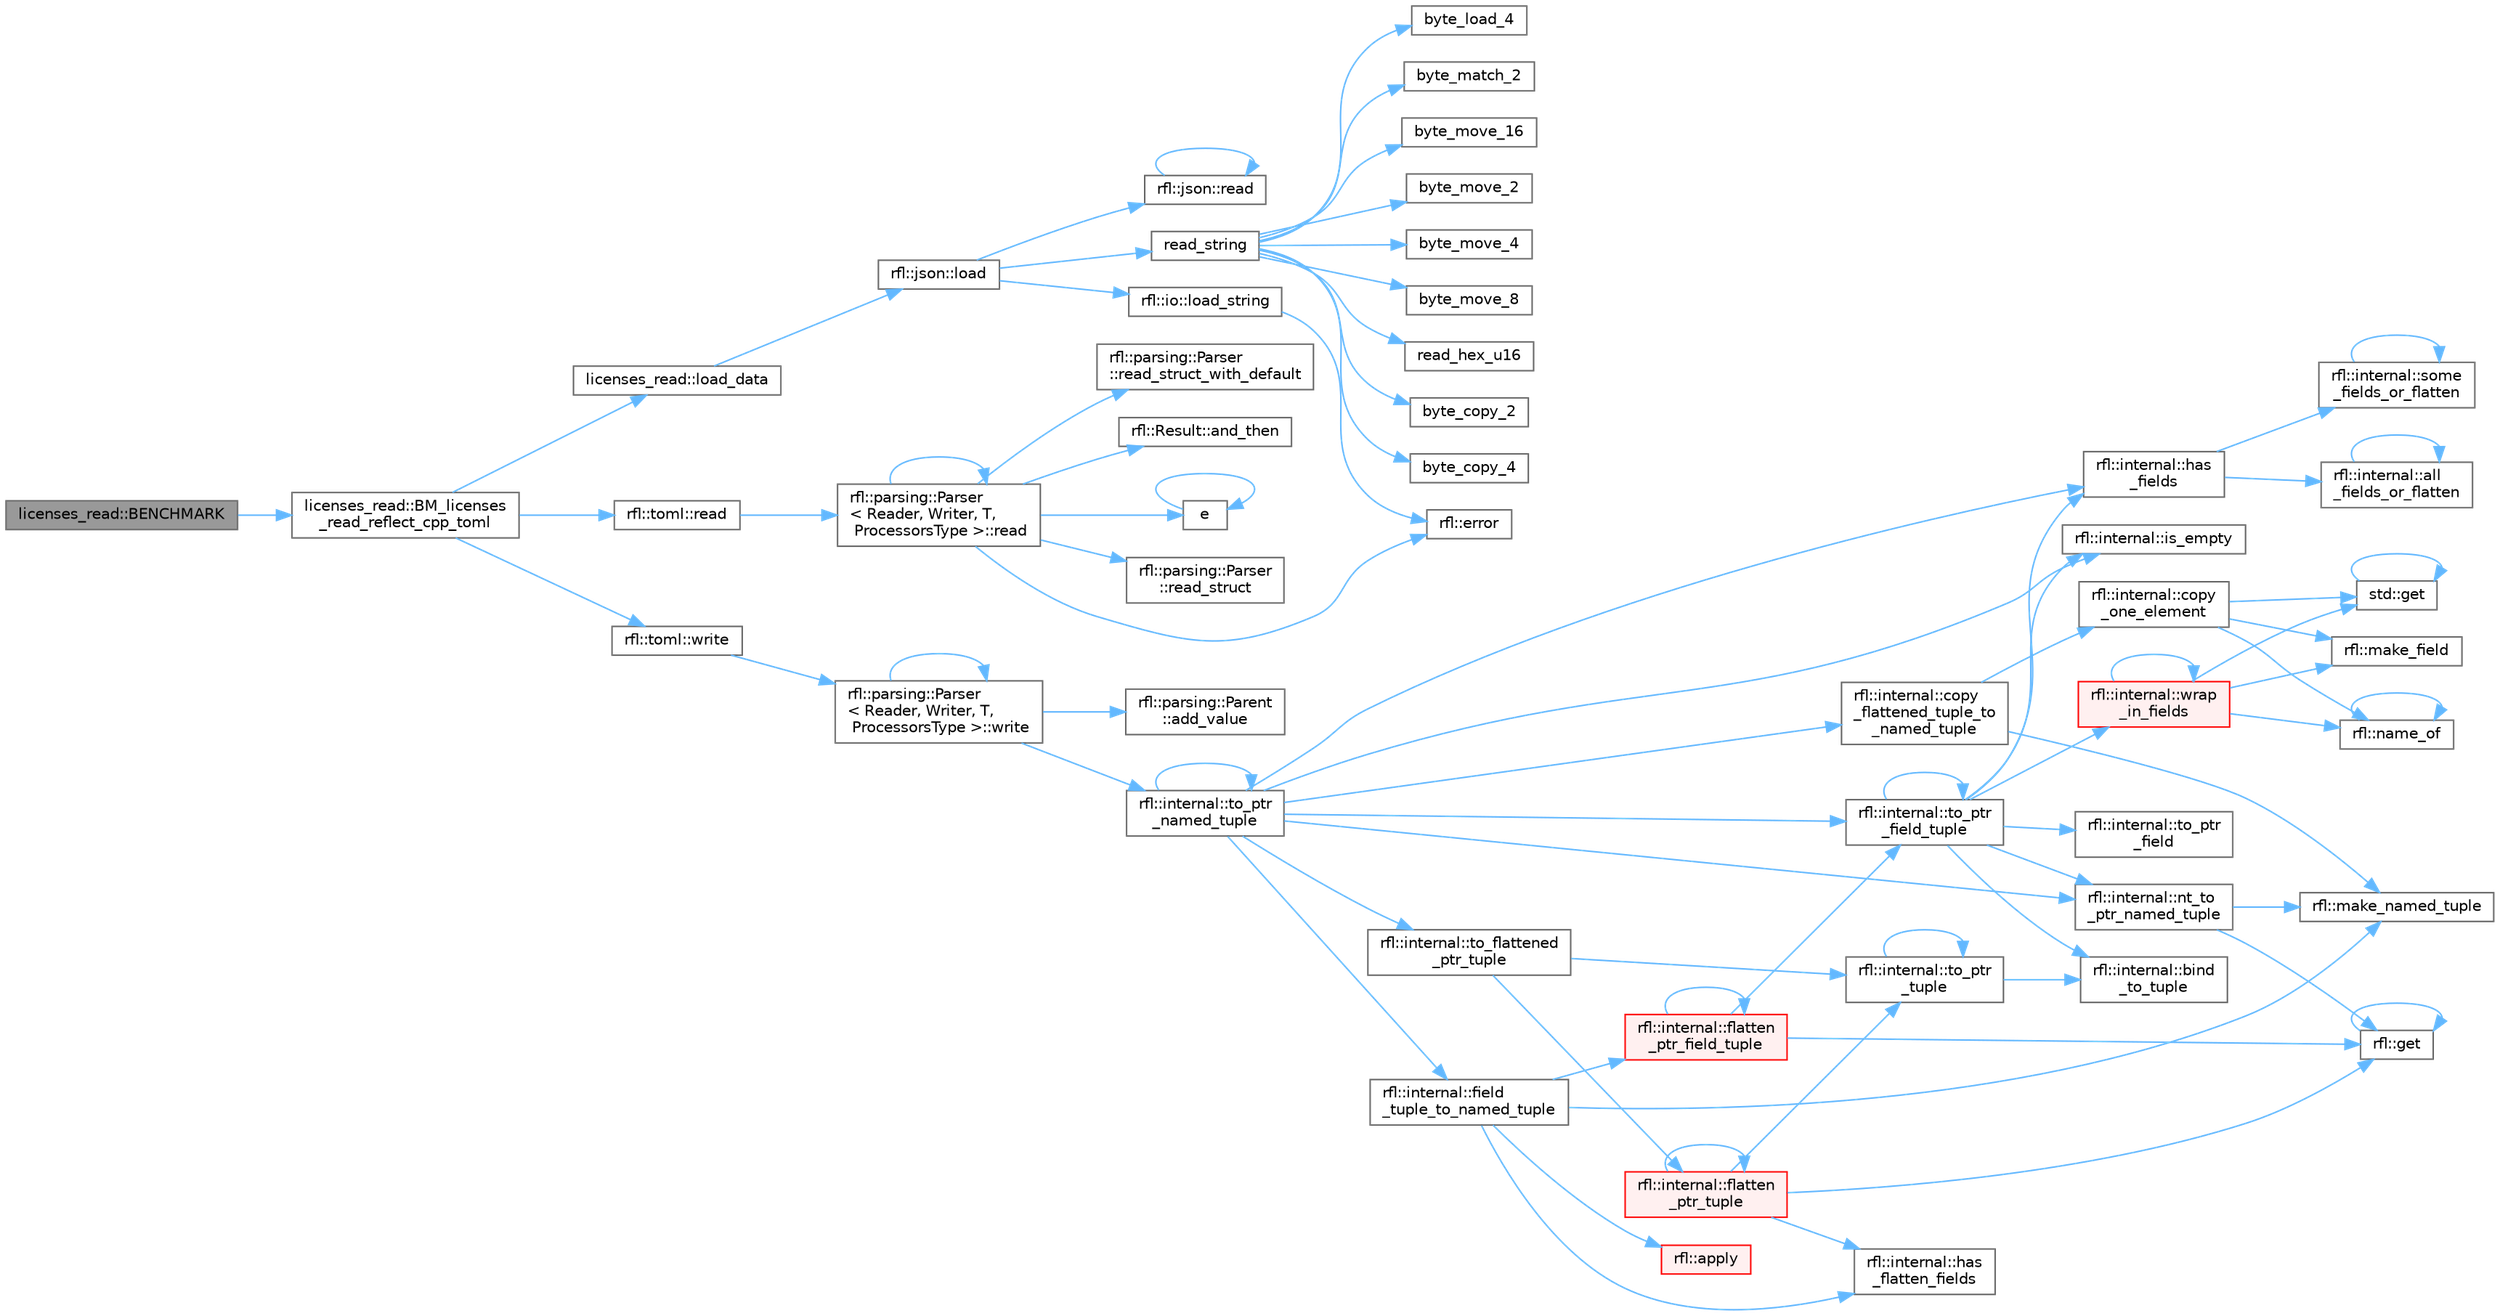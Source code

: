digraph "licenses_read::BENCHMARK"
{
 // LATEX_PDF_SIZE
  bgcolor="transparent";
  edge [fontname=Helvetica,fontsize=10,labelfontname=Helvetica,labelfontsize=10];
  node [fontname=Helvetica,fontsize=10,shape=box,height=0.2,width=0.4];
  rankdir="LR";
  Node1 [id="Node000001",label="licenses_read::BENCHMARK",height=0.2,width=0.4,color="gray40", fillcolor="grey60", style="filled", fontcolor="black",tooltip=" "];
  Node1 -> Node2 [id="edge80_Node000001_Node000002",color="steelblue1",style="solid",tooltip=" "];
  Node2 [id="Node000002",label="licenses_read::BM_licenses\l_read_reflect_cpp_toml",height=0.2,width=0.4,color="grey40", fillcolor="white", style="filled",URL="$namespacelicenses__read.html#a3bf8d5bf485fcfcbdc088d4c93e8a714",tooltip=" "];
  Node2 -> Node3 [id="edge81_Node000002_Node000003",color="steelblue1",style="solid",tooltip=" "];
  Node3 [id="Node000003",label="licenses_read::load_data",height=0.2,width=0.4,color="grey40", fillcolor="white", style="filled",URL="$namespacelicenses__read.html#af29d6978393f941e6149191e1cbbaef9",tooltip=" "];
  Node3 -> Node4 [id="edge82_Node000003_Node000004",color="steelblue1",style="solid",tooltip=" "];
  Node4 [id="Node000004",label="rfl::json::load",height=0.2,width=0.4,color="grey40", fillcolor="white", style="filled",URL="$namespacerfl_1_1json.html#ad44cd984a06c20921fc621d115e17cab",tooltip=" "];
  Node4 -> Node5 [id="edge83_Node000004_Node000005",color="steelblue1",style="solid",tooltip=" "];
  Node5 [id="Node000005",label="rfl::io::load_string",height=0.2,width=0.4,color="grey40", fillcolor="white", style="filled",URL="$namespacerfl_1_1io.html#abef8f6773d8fd7258ba35772521c371a",tooltip=" "];
  Node5 -> Node6 [id="edge84_Node000005_Node000006",color="steelblue1",style="solid",tooltip=" "];
  Node6 [id="Node000006",label="rfl::error",height=0.2,width=0.4,color="grey40", fillcolor="white", style="filled",URL="$namespacerfl.html#a6625864c6c297dfdc3d3c3ee3181dd8c",tooltip="Shorthand for unexpected error."];
  Node4 -> Node7 [id="edge85_Node000004_Node000007",color="steelblue1",style="solid",tooltip=" "];
  Node7 [id="Node000007",label="rfl::json::read",height=0.2,width=0.4,color="grey40", fillcolor="white", style="filled",URL="$namespacerfl_1_1json.html#a905573518eca04a9c269d1bb32de7dd1",tooltip="Parses an object from a JSON var."];
  Node7 -> Node7 [id="edge86_Node000007_Node000007",color="steelblue1",style="solid",tooltip=" "];
  Node4 -> Node8 [id="edge87_Node000004_Node000008",color="steelblue1",style="solid",tooltip=" "];
  Node8 [id="Node000008",label="read_string",height=0.2,width=0.4,color="grey40", fillcolor="white", style="filled",URL="$yyjson_8c.html#a804945ea7ab88a55f6c71afe2ef28508",tooltip=" "];
  Node8 -> Node9 [id="edge88_Node000008_Node000009",color="steelblue1",style="solid",tooltip=" "];
  Node9 [id="Node000009",label="byte_copy_2",height=0.2,width=0.4,color="grey40", fillcolor="white", style="filled",URL="$yyjson_8c.html#ac6a11726824f52b6413a67488f5a3152",tooltip=" "];
  Node8 -> Node10 [id="edge89_Node000008_Node000010",color="steelblue1",style="solid",tooltip=" "];
  Node10 [id="Node000010",label="byte_copy_4",height=0.2,width=0.4,color="grey40", fillcolor="white", style="filled",URL="$yyjson_8c.html#a98219967baeab34ab615b4ccda0df146",tooltip=" "];
  Node8 -> Node11 [id="edge90_Node000008_Node000011",color="steelblue1",style="solid",tooltip=" "];
  Node11 [id="Node000011",label="byte_load_4",height=0.2,width=0.4,color="grey40", fillcolor="white", style="filled",URL="$yyjson_8c.html#a87c460a03bebacd0dcdad97440488c2b",tooltip=" "];
  Node8 -> Node12 [id="edge91_Node000008_Node000012",color="steelblue1",style="solid",tooltip=" "];
  Node12 [id="Node000012",label="byte_match_2",height=0.2,width=0.4,color="grey40", fillcolor="white", style="filled",URL="$yyjson_8c.html#a3a0b543ccc96758e3d9632773ab82632",tooltip=" "];
  Node8 -> Node13 [id="edge92_Node000008_Node000013",color="steelblue1",style="solid",tooltip=" "];
  Node13 [id="Node000013",label="byte_move_16",height=0.2,width=0.4,color="grey40", fillcolor="white", style="filled",URL="$yyjson_8c.html#a133d71145abef5ab727e5d3bc7d7d3cc",tooltip=" "];
  Node8 -> Node14 [id="edge93_Node000008_Node000014",color="steelblue1",style="solid",tooltip=" "];
  Node14 [id="Node000014",label="byte_move_2",height=0.2,width=0.4,color="grey40", fillcolor="white", style="filled",URL="$yyjson_8c.html#a937b93922fffb9ba4853a8c20954aa5b",tooltip=" "];
  Node8 -> Node15 [id="edge94_Node000008_Node000015",color="steelblue1",style="solid",tooltip=" "];
  Node15 [id="Node000015",label="byte_move_4",height=0.2,width=0.4,color="grey40", fillcolor="white", style="filled",URL="$yyjson_8c.html#aa5ca17990694a6718874be6817b38ed4",tooltip=" "];
  Node8 -> Node16 [id="edge95_Node000008_Node000016",color="steelblue1",style="solid",tooltip=" "];
  Node16 [id="Node000016",label="byte_move_8",height=0.2,width=0.4,color="grey40", fillcolor="white", style="filled",URL="$yyjson_8c.html#a358fd32f651a73a41814fb2229dae049",tooltip=" "];
  Node8 -> Node17 [id="edge96_Node000008_Node000017",color="steelblue1",style="solid",tooltip=" "];
  Node17 [id="Node000017",label="read_hex_u16",height=0.2,width=0.4,color="grey40", fillcolor="white", style="filled",URL="$yyjson_8c.html#add45e53bf46ccf2467cc535d9bd89717",tooltip=" "];
  Node2 -> Node18 [id="edge97_Node000002_Node000018",color="steelblue1",style="solid",tooltip=" "];
  Node18 [id="Node000018",label="rfl::toml::read",height=0.2,width=0.4,color="grey40", fillcolor="white", style="filled",URL="$namespacerfl_1_1toml.html#a1739d57c7abd0bf263bad5ce5c1ac0da",tooltip="Parses an object from a TOML var."];
  Node18 -> Node19 [id="edge98_Node000018_Node000019",color="steelblue1",style="solid",tooltip=" "];
  Node19 [id="Node000019",label="rfl::parsing::Parser\l\< Reader, Writer, T,\l ProcessorsType \>::read",height=0.2,width=0.4,color="grey40", fillcolor="white", style="filled",URL="$structrfl_1_1parsing_1_1_parser.html#a905ccbbb3adb81bb18d9109df6613b72",tooltip=" "];
  Node19 -> Node20 [id="edge99_Node000019_Node000020",color="steelblue1",style="solid",tooltip=" "];
  Node20 [id="Node000020",label="rfl::Result::and_then",height=0.2,width=0.4,color="grey40", fillcolor="white", style="filled",URL="$classrfl_1_1_result.html#a07f85d248f21a1dad5eb12ae179d4df7",tooltip="Monadic operation - F must be a function of type T -> Result."];
  Node19 -> Node21 [id="edge100_Node000019_Node000021",color="steelblue1",style="solid",tooltip=" "];
  Node21 [id="Node000021",label="e",height=0.2,width=0.4,color="grey40", fillcolor="white", style="filled",URL="$_cwise__array__power__array_8cpp.html#a9cb86ff854760bf91a154f2724a9101d",tooltip=" "];
  Node21 -> Node21 [id="edge101_Node000021_Node000021",color="steelblue1",style="solid",tooltip=" "];
  Node19 -> Node6 [id="edge102_Node000019_Node000006",color="steelblue1",style="solid",tooltip=" "];
  Node19 -> Node19 [id="edge103_Node000019_Node000019",color="steelblue1",style="solid",tooltip=" "];
  Node19 -> Node22 [id="edge104_Node000019_Node000022",color="steelblue1",style="solid",tooltip=" "];
  Node22 [id="Node000022",label="rfl::parsing::Parser\l::read_struct",height=0.2,width=0.4,color="grey40", fillcolor="white", style="filled",URL="$structrfl_1_1parsing_1_1_parser.html#ac6a7fd1d9f65a3b40ea36017cec2fa2e",tooltip=" "];
  Node19 -> Node23 [id="edge105_Node000019_Node000023",color="steelblue1",style="solid",tooltip=" "];
  Node23 [id="Node000023",label="rfl::parsing::Parser\l::read_struct_with_default",height=0.2,width=0.4,color="grey40", fillcolor="white", style="filled",URL="$structrfl_1_1parsing_1_1_parser.html#a8f8dadc93b26e4bb35eb14e6d722aae7",tooltip=" "];
  Node2 -> Node24 [id="edge106_Node000002_Node000024",color="steelblue1",style="solid",tooltip=" "];
  Node24 [id="Node000024",label="rfl::toml::write",height=0.2,width=0.4,color="grey40", fillcolor="white", style="filled",URL="$namespacerfl_1_1toml.html#ac8fb8467129862f01e1312fef7176e0c",tooltip="Returns a TOML string."];
  Node24 -> Node25 [id="edge107_Node000024_Node000025",color="steelblue1",style="solid",tooltip=" "];
  Node25 [id="Node000025",label="rfl::parsing::Parser\l\< Reader, Writer, T,\l ProcessorsType \>::write",height=0.2,width=0.4,color="grey40", fillcolor="white", style="filled",URL="$structrfl_1_1parsing_1_1_parser.html#a16aeefd727355e095bfd19d6c69d3238",tooltip=" "];
  Node25 -> Node26 [id="edge108_Node000025_Node000026",color="steelblue1",style="solid",tooltip=" "];
  Node26 [id="Node000026",label="rfl::parsing::Parent\l::add_value",height=0.2,width=0.4,color="grey40", fillcolor="white", style="filled",URL="$structrfl_1_1parsing_1_1_parent.html#a8f7ebd2389ae6ec315a0e37bd66de63f",tooltip=" "];
  Node25 -> Node27 [id="edge109_Node000025_Node000027",color="steelblue1",style="solid",tooltip=" "];
  Node27 [id="Node000027",label="rfl::internal::to_ptr\l_named_tuple",height=0.2,width=0.4,color="grey40", fillcolor="white", style="filled",URL="$namespacerfl_1_1internal.html#a19594a7d66a271a8f893f2170217e299",tooltip=" "];
  Node27 -> Node28 [id="edge110_Node000027_Node000028",color="steelblue1",style="solid",tooltip=" "];
  Node28 [id="Node000028",label="rfl::internal::copy\l_flattened_tuple_to\l_named_tuple",height=0.2,width=0.4,color="grey40", fillcolor="white", style="filled",URL="$namespacerfl_1_1internal.html#aa4d84e91c691523bdf3dbf8832cba64c",tooltip=" "];
  Node28 -> Node29 [id="edge111_Node000028_Node000029",color="steelblue1",style="solid",tooltip=" "];
  Node29 [id="Node000029",label="rfl::internal::copy\l_one_element",height=0.2,width=0.4,color="grey40", fillcolor="white", style="filled",URL="$namespacerfl_1_1internal.html#a8a566443d85dd9fc0f2e6e4ae131ed55",tooltip=" "];
  Node29 -> Node30 [id="edge112_Node000029_Node000030",color="steelblue1",style="solid",tooltip=" "];
  Node30 [id="Node000030",label="std::get",height=0.2,width=0.4,color="grey40", fillcolor="white", style="filled",URL="$namespacestd.html#aae41d8280b7ccc3f0e0a0be2dab21c8f",tooltip="Gets an element by index."];
  Node30 -> Node30 [id="edge113_Node000030_Node000030",color="steelblue1",style="solid",tooltip=" "];
  Node29 -> Node31 [id="edge114_Node000029_Node000031",color="steelblue1",style="solid",tooltip=" "];
  Node31 [id="Node000031",label="rfl::make_field",height=0.2,width=0.4,color="grey40", fillcolor="white", style="filled",URL="$namespacerfl.html#afb5f68a22d5b6a42a5b4477c35559ce9",tooltip=" "];
  Node29 -> Node32 [id="edge115_Node000029_Node000032",color="steelblue1",style="solid",tooltip=" "];
  Node32 [id="Node000032",label="rfl::name_of",height=0.2,width=0.4,color="grey40", fillcolor="white", style="filled",URL="$namespacerfl.html#a90efd0c5575582354c25333fa30a8013",tooltip="Helper function to retrieve a name at compile time."];
  Node32 -> Node32 [id="edge116_Node000032_Node000032",color="steelblue1",style="solid",tooltip=" "];
  Node28 -> Node33 [id="edge117_Node000028_Node000033",color="steelblue1",style="solid",tooltip=" "];
  Node33 [id="Node000033",label="rfl::make_named_tuple",height=0.2,width=0.4,color="grey40", fillcolor="white", style="filled",URL="$namespacerfl.html#a19523aa875e6c36af474a97f28ed4002",tooltip="Explicit overload for creating empty named tuples."];
  Node27 -> Node34 [id="edge118_Node000027_Node000034",color="steelblue1",style="solid",tooltip=" "];
  Node34 [id="Node000034",label="rfl::internal::field\l_tuple_to_named_tuple",height=0.2,width=0.4,color="grey40", fillcolor="white", style="filled",URL="$namespacerfl_1_1internal.html#a923e1c7faefca7c7af6ec3d7aecccba0",tooltip=" "];
  Node34 -> Node35 [id="edge119_Node000034_Node000035",color="steelblue1",style="solid",tooltip=" "];
  Node35 [id="Node000035",label="rfl::apply",height=0.2,width=0.4,color="red", fillcolor="#FFF0F0", style="filled",URL="$namespacerfl.html#aaa94742afd7fde0d6d6cc59ae6d92989",tooltip=" "];
  Node34 -> Node38 [id="edge120_Node000034_Node000038",color="steelblue1",style="solid",tooltip=" "];
  Node38 [id="Node000038",label="rfl::internal::flatten\l_ptr_field_tuple",height=0.2,width=0.4,color="red", fillcolor="#FFF0F0", style="filled",URL="$namespacerfl_1_1internal.html#ae729ffba37ab19a6426f80c6ef26e2d6",tooltip=" "];
  Node38 -> Node38 [id="edge121_Node000038_Node000038",color="steelblue1",style="solid",tooltip=" "];
  Node38 -> Node37 [id="edge122_Node000038_Node000037",color="steelblue1",style="solid",tooltip=" "];
  Node37 [id="Node000037",label="rfl::get",height=0.2,width=0.4,color="grey40", fillcolor="white", style="filled",URL="$namespacerfl.html#ac379420409251e5a3c0bea4a701daf0a",tooltip="Gets a field by index."];
  Node37 -> Node37 [id="edge123_Node000037_Node000037",color="steelblue1",style="solid",tooltip=" "];
  Node38 -> Node40 [id="edge124_Node000038_Node000040",color="steelblue1",style="solid",tooltip=" "];
  Node40 [id="Node000040",label="rfl::internal::to_ptr\l_field_tuple",height=0.2,width=0.4,color="grey40", fillcolor="white", style="filled",URL="$namespacerfl_1_1internal.html#a4c5ce682ef0d85a0edc5fc36074815d2",tooltip=" "];
  Node40 -> Node41 [id="edge125_Node000040_Node000041",color="steelblue1",style="solid",tooltip=" "];
  Node41 [id="Node000041",label="rfl::internal::bind\l_to_tuple",height=0.2,width=0.4,color="grey40", fillcolor="white", style="filled",URL="$namespacerfl_1_1internal.html#aaccfbbd07ded0a84498cea052cb3d443",tooltip=" "];
  Node40 -> Node42 [id="edge126_Node000040_Node000042",color="steelblue1",style="solid",tooltip=" "];
  Node42 [id="Node000042",label="rfl::internal::has\l_fields",height=0.2,width=0.4,color="grey40", fillcolor="white", style="filled",URL="$namespacerfl_1_1internal.html#a4bf6ff2224c907a5df21f524e650fd17",tooltip=" "];
  Node42 -> Node43 [id="edge127_Node000042_Node000043",color="steelblue1",style="solid",tooltip=" "];
  Node43 [id="Node000043",label="rfl::internal::all\l_fields_or_flatten",height=0.2,width=0.4,color="grey40", fillcolor="white", style="filled",URL="$namespacerfl_1_1internal.html#a012b9c8f5d6103eb084598eca9f9f631",tooltip=" "];
  Node43 -> Node43 [id="edge128_Node000043_Node000043",color="steelblue1",style="solid",tooltip=" "];
  Node42 -> Node44 [id="edge129_Node000042_Node000044",color="steelblue1",style="solid",tooltip=" "];
  Node44 [id="Node000044",label="rfl::internal::some\l_fields_or_flatten",height=0.2,width=0.4,color="grey40", fillcolor="white", style="filled",URL="$namespacerfl_1_1internal.html#a71c929c1a514d827549eb15d4355de92",tooltip=" "];
  Node44 -> Node44 [id="edge130_Node000044_Node000044",color="steelblue1",style="solid",tooltip=" "];
  Node40 -> Node45 [id="edge131_Node000040_Node000045",color="steelblue1",style="solid",tooltip=" "];
  Node45 [id="Node000045",label="rfl::internal::is_empty",height=0.2,width=0.4,color="grey40", fillcolor="white", style="filled",URL="$namespacerfl_1_1internal.html#a818161434e9e7892d403a7c92d7268fe",tooltip=" "];
  Node40 -> Node46 [id="edge132_Node000040_Node000046",color="steelblue1",style="solid",tooltip=" "];
  Node46 [id="Node000046",label="rfl::internal::nt_to\l_ptr_named_tuple",height=0.2,width=0.4,color="grey40", fillcolor="white", style="filled",URL="$namespacerfl_1_1internal.html#a444ef522c6d66572aa5cd3ccde829885",tooltip=" "];
  Node46 -> Node37 [id="edge133_Node000046_Node000037",color="steelblue1",style="solid",tooltip=" "];
  Node46 -> Node33 [id="edge134_Node000046_Node000033",color="steelblue1",style="solid",tooltip=" "];
  Node40 -> Node47 [id="edge135_Node000040_Node000047",color="steelblue1",style="solid",tooltip=" "];
  Node47 [id="Node000047",label="rfl::internal::to_ptr\l_field",height=0.2,width=0.4,color="grey40", fillcolor="white", style="filled",URL="$namespacerfl_1_1internal.html#ab7e2b5fa9d320f0c9a301fbe22ebc677",tooltip=" "];
  Node40 -> Node40 [id="edge136_Node000040_Node000040",color="steelblue1",style="solid",tooltip=" "];
  Node40 -> Node48 [id="edge137_Node000040_Node000048",color="steelblue1",style="solid",tooltip=" "];
  Node48 [id="Node000048",label="rfl::internal::wrap\l_in_fields",height=0.2,width=0.4,color="red", fillcolor="#FFF0F0", style="filled",URL="$namespacerfl_1_1internal.html#a75a4f615c45abce17e710e72514498d7",tooltip=" "];
  Node48 -> Node30 [id="edge138_Node000048_Node000030",color="steelblue1",style="solid",tooltip=" "];
  Node48 -> Node31 [id="edge139_Node000048_Node000031",color="steelblue1",style="solid",tooltip=" "];
  Node48 -> Node32 [id="edge140_Node000048_Node000032",color="steelblue1",style="solid",tooltip=" "];
  Node48 -> Node48 [id="edge141_Node000048_Node000048",color="steelblue1",style="solid",tooltip=" "];
  Node34 -> Node50 [id="edge142_Node000034_Node000050",color="steelblue1",style="solid",tooltip=" "];
  Node50 [id="Node000050",label="rfl::internal::has\l_flatten_fields",height=0.2,width=0.4,color="grey40", fillcolor="white", style="filled",URL="$namespacerfl_1_1internal.html#a60f5d02505f61eabff343c2f5e9c7dbe",tooltip=" "];
  Node34 -> Node33 [id="edge143_Node000034_Node000033",color="steelblue1",style="solid",tooltip=" "];
  Node27 -> Node42 [id="edge144_Node000027_Node000042",color="steelblue1",style="solid",tooltip=" "];
  Node27 -> Node45 [id="edge145_Node000027_Node000045",color="steelblue1",style="solid",tooltip=" "];
  Node27 -> Node46 [id="edge146_Node000027_Node000046",color="steelblue1",style="solid",tooltip=" "];
  Node27 -> Node51 [id="edge147_Node000027_Node000051",color="steelblue1",style="solid",tooltip=" "];
  Node51 [id="Node000051",label="rfl::internal::to_flattened\l_ptr_tuple",height=0.2,width=0.4,color="grey40", fillcolor="white", style="filled",URL="$namespacerfl_1_1internal.html#abe898ac2971112070bfbcc91def971d6",tooltip=" "];
  Node51 -> Node52 [id="edge148_Node000051_Node000052",color="steelblue1",style="solid",tooltip=" "];
  Node52 [id="Node000052",label="rfl::internal::flatten\l_ptr_tuple",height=0.2,width=0.4,color="red", fillcolor="#FFF0F0", style="filled",URL="$namespacerfl_1_1internal.html#a3a901d356d0602482acd2f0861f8b472",tooltip=" "];
  Node52 -> Node52 [id="edge149_Node000052_Node000052",color="steelblue1",style="solid",tooltip=" "];
  Node52 -> Node37 [id="edge150_Node000052_Node000037",color="steelblue1",style="solid",tooltip=" "];
  Node52 -> Node50 [id="edge151_Node000052_Node000050",color="steelblue1",style="solid",tooltip=" "];
  Node52 -> Node53 [id="edge152_Node000052_Node000053",color="steelblue1",style="solid",tooltip=" "];
  Node53 [id="Node000053",label="rfl::internal::to_ptr\l_tuple",height=0.2,width=0.4,color="grey40", fillcolor="white", style="filled",URL="$namespacerfl_1_1internal.html#a3a36b92d743023e52d9ba1b74cc5fbd1",tooltip=" "];
  Node53 -> Node41 [id="edge153_Node000053_Node000041",color="steelblue1",style="solid",tooltip=" "];
  Node53 -> Node53 [id="edge154_Node000053_Node000053",color="steelblue1",style="solid",tooltip=" "];
  Node51 -> Node53 [id="edge155_Node000051_Node000053",color="steelblue1",style="solid",tooltip=" "];
  Node27 -> Node40 [id="edge156_Node000027_Node000040",color="steelblue1",style="solid",tooltip=" "];
  Node27 -> Node27 [id="edge157_Node000027_Node000027",color="steelblue1",style="solid",tooltip=" "];
  Node25 -> Node25 [id="edge158_Node000025_Node000025",color="steelblue1",style="solid",tooltip=" "];
}
